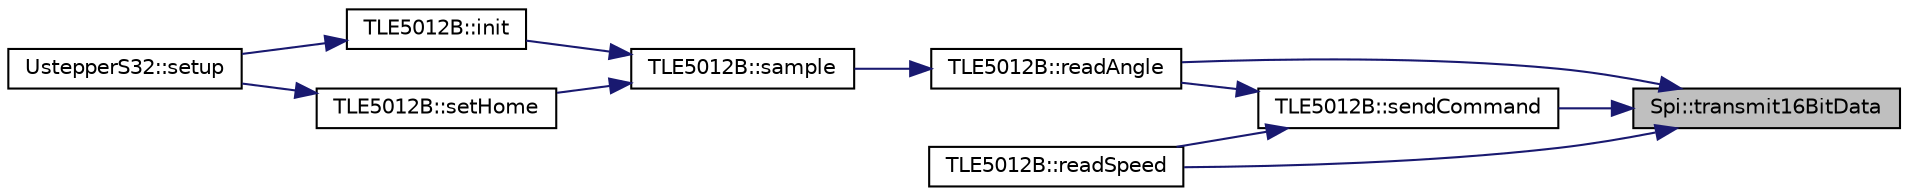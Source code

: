 digraph "Spi::transmit16BitData"
{
 // LATEX_PDF_SIZE
  edge [fontname="Helvetica",fontsize="10",labelfontname="Helvetica",labelfontsize="10"];
  node [fontname="Helvetica",fontsize="10",shape=record];
  rankdir="RL";
  Node1 [label="Spi::transmit16BitData",height=0.2,width=0.4,color="black", fillcolor="grey75", style="filled", fontcolor="black",tooltip=" "];
  Node1 -> Node2 [dir="back",color="midnightblue",fontsize="10",style="solid",fontname="Helvetica"];
  Node2 [label="TLE5012B::readAngle",height=0.2,width=0.4,color="black", fillcolor="white", style="filled",URL="$classTLE5012B.html#ac9bf248b79a4359e593a4a9d0dab6c72",tooltip=" "];
  Node2 -> Node3 [dir="back",color="midnightblue",fontsize="10",style="solid",fontname="Helvetica"];
  Node3 [label="TLE5012B::sample",height=0.2,width=0.4,color="black", fillcolor="white", style="filled",URL="$classTLE5012B.html#aa2fd38efe1afcbf9762864144a509344",tooltip=" "];
  Node3 -> Node4 [dir="back",color="midnightblue",fontsize="10",style="solid",fontname="Helvetica"];
  Node4 [label="TLE5012B::init",height=0.2,width=0.4,color="black", fillcolor="white", style="filled",URL="$classTLE5012B.html#a328bf23d2b7fdc7ce77b2c041ba4c661",tooltip=" "];
  Node4 -> Node5 [dir="back",color="midnightblue",fontsize="10",style="solid",fontname="Helvetica"];
  Node5 [label="UstepperS32::setup",height=0.2,width=0.4,color="black", fillcolor="white", style="filled",URL="$classUstepperS32.html#a9db3b9f02f66bb17424b3e114c851d37",tooltip="Initializes the different parts of the uStepper S object."];
  Node3 -> Node6 [dir="back",color="midnightblue",fontsize="10",style="solid",fontname="Helvetica"];
  Node6 [label="TLE5012B::setHome",height=0.2,width=0.4,color="black", fillcolor="white", style="filled",URL="$classTLE5012B.html#a96b932ad326cb5c284aac3b9cd6db92e",tooltip=" "];
  Node6 -> Node5 [dir="back",color="midnightblue",fontsize="10",style="solid",fontname="Helvetica"];
  Node1 -> Node7 [dir="back",color="midnightblue",fontsize="10",style="solid",fontname="Helvetica"];
  Node7 [label="TLE5012B::readSpeed",height=0.2,width=0.4,color="black", fillcolor="white", style="filled",URL="$classTLE5012B.html#a10a013acb226d8d63dbeea0559eb88eb",tooltip=" "];
  Node1 -> Node8 [dir="back",color="midnightblue",fontsize="10",style="solid",fontname="Helvetica"];
  Node8 [label="TLE5012B::sendCommand",height=0.2,width=0.4,color="black", fillcolor="white", style="filled",URL="$classTLE5012B.html#ae80184a8777ec899944a3a64f8a17308",tooltip=" "];
  Node8 -> Node2 [dir="back",color="midnightblue",fontsize="10",style="solid",fontname="Helvetica"];
  Node8 -> Node7 [dir="back",color="midnightblue",fontsize="10",style="solid",fontname="Helvetica"];
}

